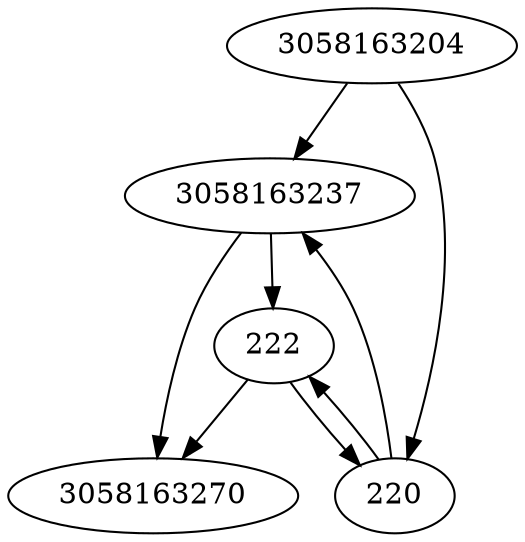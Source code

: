 strict digraph  {
3058163204;
3058163237;
3058163270;
220;
222;
3058163204 -> 3058163237;
3058163204 -> 220;
3058163237 -> 3058163270;
3058163237 -> 222;
220 -> 3058163237;
220 -> 222;
222 -> 3058163270;
222 -> 220;
}
